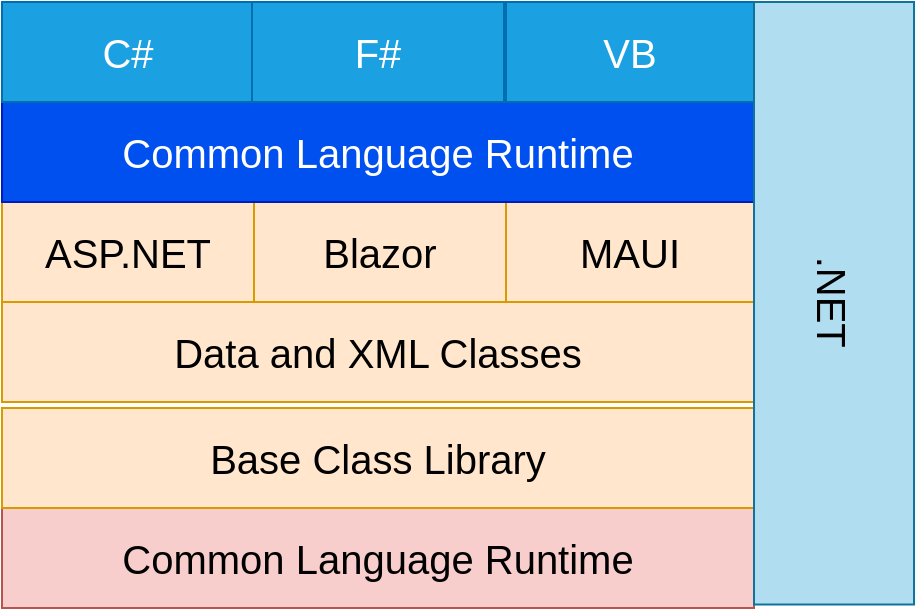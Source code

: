 <mxfile version="16.6.1" type="github">
  <diagram id="ctrIMuenUHtmwKar7tfj" name="Page-1">
    <mxGraphModel dx="1298" dy="834" grid="1" gridSize="10" guides="1" tooltips="1" connect="1" arrows="1" fold="1" page="1" pageScale="1" pageWidth="827" pageHeight="1169" math="0" shadow="0">
      <root>
        <mxCell id="0" />
        <mxCell id="1" parent="0" />
        <mxCell id="nF4RDHI_B9qWZAoWCmCx-1" value="Common Language Runtime" style="rounded=0;whiteSpace=wrap;html=1;fontSize=20;fillColor=#f8cecc;strokeColor=#b85450;" vertex="1" parent="1">
          <mxGeometry x="234" y="353" width="376" height="50" as="geometry" />
        </mxCell>
        <mxCell id="nF4RDHI_B9qWZAoWCmCx-2" value="Base Class Library" style="rounded=0;whiteSpace=wrap;html=1;fontSize=20;fillColor=#ffe6cc;strokeColor=#d79b00;" vertex="1" parent="1">
          <mxGeometry x="234" y="303" width="376" height="50" as="geometry" />
        </mxCell>
        <mxCell id="nF4RDHI_B9qWZAoWCmCx-3" value="Data and XML Classes" style="rounded=0;whiteSpace=wrap;html=1;fontSize=20;fillColor=#ffe6cc;strokeColor=#d79b00;" vertex="1" parent="1">
          <mxGeometry x="234" y="250" width="376" height="50" as="geometry" />
        </mxCell>
        <mxCell id="nF4RDHI_B9qWZAoWCmCx-4" value="ASP.NET" style="rounded=0;whiteSpace=wrap;html=1;fontSize=20;fillColor=#ffe6cc;strokeColor=#d79b00;" vertex="1" parent="1">
          <mxGeometry x="234" y="200" width="126" height="50" as="geometry" />
        </mxCell>
        <mxCell id="nF4RDHI_B9qWZAoWCmCx-5" value="Blazor" style="rounded=0;whiteSpace=wrap;html=1;fontSize=20;fillColor=#ffe6cc;strokeColor=#d79b00;" vertex="1" parent="1">
          <mxGeometry x="360" y="200" width="126" height="50" as="geometry" />
        </mxCell>
        <mxCell id="nF4RDHI_B9qWZAoWCmCx-6" value="MAUI" style="rounded=0;whiteSpace=wrap;html=1;fontSize=20;fillColor=#ffe6cc;strokeColor=#d79b00;" vertex="1" parent="1">
          <mxGeometry x="486" y="200" width="124" height="50" as="geometry" />
        </mxCell>
        <mxCell id="nF4RDHI_B9qWZAoWCmCx-7" value="Common Language Runtime" style="rounded=0;whiteSpace=wrap;html=1;fontSize=20;fillColor=#0050ef;strokeColor=#001DBC;fontColor=#ffffff;" vertex="1" parent="1">
          <mxGeometry x="234" y="150" width="376" height="50" as="geometry" />
        </mxCell>
        <mxCell id="nF4RDHI_B9qWZAoWCmCx-8" value="C#" style="rounded=0;whiteSpace=wrap;html=1;fontSize=20;fillColor=#1ba1e2;strokeColor=#006EAF;fontColor=#ffffff;" vertex="1" parent="1">
          <mxGeometry x="234" y="100" width="126" height="50" as="geometry" />
        </mxCell>
        <mxCell id="nF4RDHI_B9qWZAoWCmCx-9" value="F#" style="rounded=0;whiteSpace=wrap;html=1;fontSize=20;fillColor=#1ba1e2;strokeColor=#006EAF;fontColor=#ffffff;" vertex="1" parent="1">
          <mxGeometry x="359" y="100" width="126" height="50" as="geometry" />
        </mxCell>
        <mxCell id="nF4RDHI_B9qWZAoWCmCx-10" value="VB" style="rounded=0;whiteSpace=wrap;html=1;fontSize=20;fillColor=#1ba1e2;strokeColor=#006EAF;fontColor=#ffffff;" vertex="1" parent="1">
          <mxGeometry x="486" y="100" width="124" height="50" as="geometry" />
        </mxCell>
        <mxCell id="nF4RDHI_B9qWZAoWCmCx-12" value=".NET" style="rounded=0;whiteSpace=wrap;html=1;fontSize=20;fillColor=#b1ddf0;strokeColor=#10739e;rotation=90;" vertex="1" parent="1">
          <mxGeometry x="499.38" y="210.63" width="301.25" height="80" as="geometry" />
        </mxCell>
      </root>
    </mxGraphModel>
  </diagram>
</mxfile>
